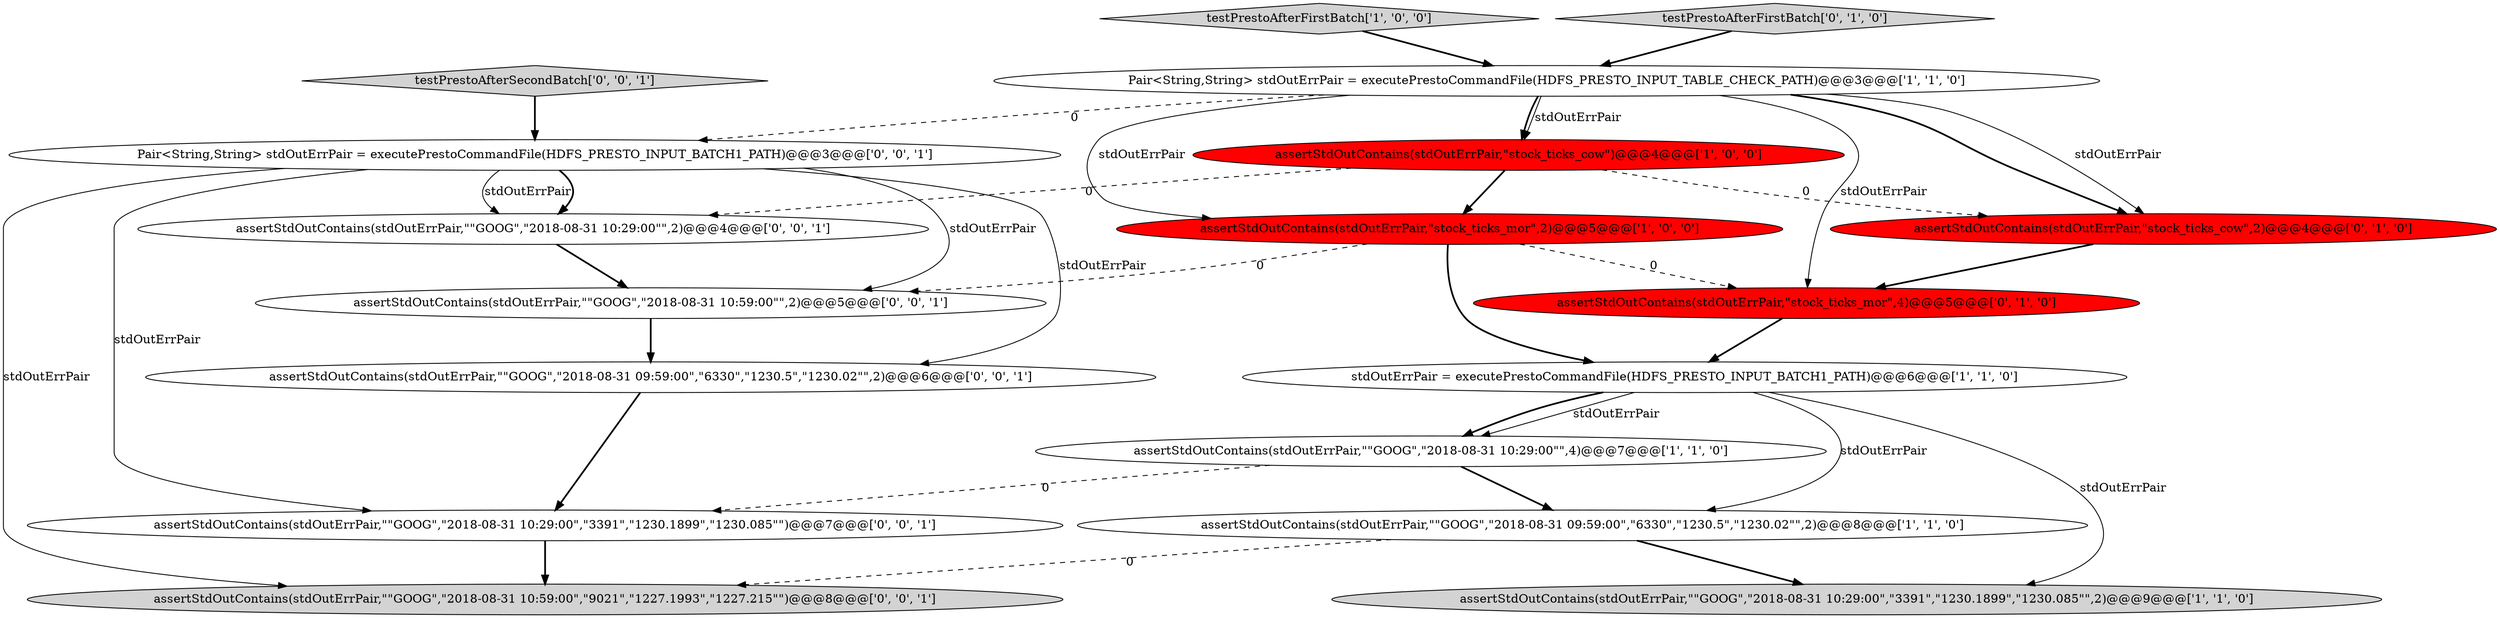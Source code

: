 digraph {
14 [style = filled, label = "assertStdOutContains(stdOutErrPair,\"\"GOOG\",\"2018-08-31 09:59:00\",\"6330\",\"1230.5\",\"1230.02\"\",2)@@@6@@@['0', '0', '1']", fillcolor = white, shape = ellipse image = "AAA0AAABBB3BBB"];
10 [style = filled, label = "assertStdOutContains(stdOutErrPair,\"stock_ticks_mor\",4)@@@5@@@['0', '1', '0']", fillcolor = red, shape = ellipse image = "AAA1AAABBB2BBB"];
15 [style = filled, label = "testPrestoAfterSecondBatch['0', '0', '1']", fillcolor = lightgray, shape = diamond image = "AAA0AAABBB3BBB"];
6 [style = filled, label = "Pair<String,String> stdOutErrPair = executePrestoCommandFile(HDFS_PRESTO_INPUT_TABLE_CHECK_PATH)@@@3@@@['1', '1', '0']", fillcolor = white, shape = ellipse image = "AAA0AAABBB1BBB"];
3 [style = filled, label = "assertStdOutContains(stdOutErrPair,\"\"GOOG\",\"2018-08-31 09:59:00\",\"6330\",\"1230.5\",\"1230.02\"\",2)@@@8@@@['1', '1', '0']", fillcolor = white, shape = ellipse image = "AAA0AAABBB1BBB"];
0 [style = filled, label = "stdOutErrPair = executePrestoCommandFile(HDFS_PRESTO_INPUT_BATCH1_PATH)@@@6@@@['1', '1', '0']", fillcolor = white, shape = ellipse image = "AAA0AAABBB1BBB"];
7 [style = filled, label = "testPrestoAfterFirstBatch['1', '0', '0']", fillcolor = lightgray, shape = diamond image = "AAA0AAABBB1BBB"];
12 [style = filled, label = "Pair<String,String> stdOutErrPair = executePrestoCommandFile(HDFS_PRESTO_INPUT_BATCH1_PATH)@@@3@@@['0', '0', '1']", fillcolor = white, shape = ellipse image = "AAA0AAABBB3BBB"];
5 [style = filled, label = "assertStdOutContains(stdOutErrPair,\"stock_ticks_mor\",2)@@@5@@@['1', '0', '0']", fillcolor = red, shape = ellipse image = "AAA1AAABBB1BBB"];
9 [style = filled, label = "assertStdOutContains(stdOutErrPair,\"stock_ticks_cow\",2)@@@4@@@['0', '1', '0']", fillcolor = red, shape = ellipse image = "AAA1AAABBB2BBB"];
2 [style = filled, label = "assertStdOutContains(stdOutErrPair,\"\"GOOG\",\"2018-08-31 10:29:00\",\"3391\",\"1230.1899\",\"1230.085\"\",2)@@@9@@@['1', '1', '0']", fillcolor = lightgray, shape = ellipse image = "AAA0AAABBB1BBB"];
16 [style = filled, label = "assertStdOutContains(stdOutErrPair,\"\"GOOG\",\"2018-08-31 10:29:00\",\"3391\",\"1230.1899\",\"1230.085\"\")@@@7@@@['0', '0', '1']", fillcolor = white, shape = ellipse image = "AAA0AAABBB3BBB"];
4 [style = filled, label = "assertStdOutContains(stdOutErrPair,\"stock_ticks_cow\")@@@4@@@['1', '0', '0']", fillcolor = red, shape = ellipse image = "AAA1AAABBB1BBB"];
17 [style = filled, label = "assertStdOutContains(stdOutErrPair,\"\"GOOG\",\"2018-08-31 10:59:00\",\"9021\",\"1227.1993\",\"1227.215\"\")@@@8@@@['0', '0', '1']", fillcolor = lightgray, shape = ellipse image = "AAA0AAABBB3BBB"];
11 [style = filled, label = "assertStdOutContains(stdOutErrPair,\"\"GOOG\",\"2018-08-31 10:29:00\"\",2)@@@4@@@['0', '0', '1']", fillcolor = white, shape = ellipse image = "AAA0AAABBB3BBB"];
8 [style = filled, label = "testPrestoAfterFirstBatch['0', '1', '0']", fillcolor = lightgray, shape = diamond image = "AAA0AAABBB2BBB"];
13 [style = filled, label = "assertStdOutContains(stdOutErrPair,\"\"GOOG\",\"2018-08-31 10:59:00\"\",2)@@@5@@@['0', '0', '1']", fillcolor = white, shape = ellipse image = "AAA0AAABBB3BBB"];
1 [style = filled, label = "assertStdOutContains(stdOutErrPair,\"\"GOOG\",\"2018-08-31 10:29:00\"\",4)@@@7@@@['1', '1', '0']", fillcolor = white, shape = ellipse image = "AAA0AAABBB1BBB"];
5->13 [style = dashed, label="0"];
14->16 [style = bold, label=""];
6->5 [style = solid, label="stdOutErrPair"];
6->4 [style = solid, label="stdOutErrPair"];
3->17 [style = dashed, label="0"];
0->1 [style = solid, label="stdOutErrPair"];
12->11 [style = solid, label="stdOutErrPair"];
12->11 [style = bold, label=""];
1->3 [style = bold, label=""];
8->6 [style = bold, label=""];
16->17 [style = bold, label=""];
9->10 [style = bold, label=""];
12->14 [style = solid, label="stdOutErrPair"];
0->3 [style = solid, label="stdOutErrPair"];
0->2 [style = solid, label="stdOutErrPair"];
6->10 [style = solid, label="stdOutErrPair"];
6->12 [style = dashed, label="0"];
6->4 [style = bold, label=""];
4->9 [style = dashed, label="0"];
12->13 [style = solid, label="stdOutErrPair"];
3->2 [style = bold, label=""];
5->0 [style = bold, label=""];
5->10 [style = dashed, label="0"];
1->16 [style = dashed, label="0"];
0->1 [style = bold, label=""];
10->0 [style = bold, label=""];
7->6 [style = bold, label=""];
11->13 [style = bold, label=""];
6->9 [style = solid, label="stdOutErrPair"];
15->12 [style = bold, label=""];
4->11 [style = dashed, label="0"];
6->9 [style = bold, label=""];
4->5 [style = bold, label=""];
12->16 [style = solid, label="stdOutErrPair"];
13->14 [style = bold, label=""];
12->17 [style = solid, label="stdOutErrPair"];
}
